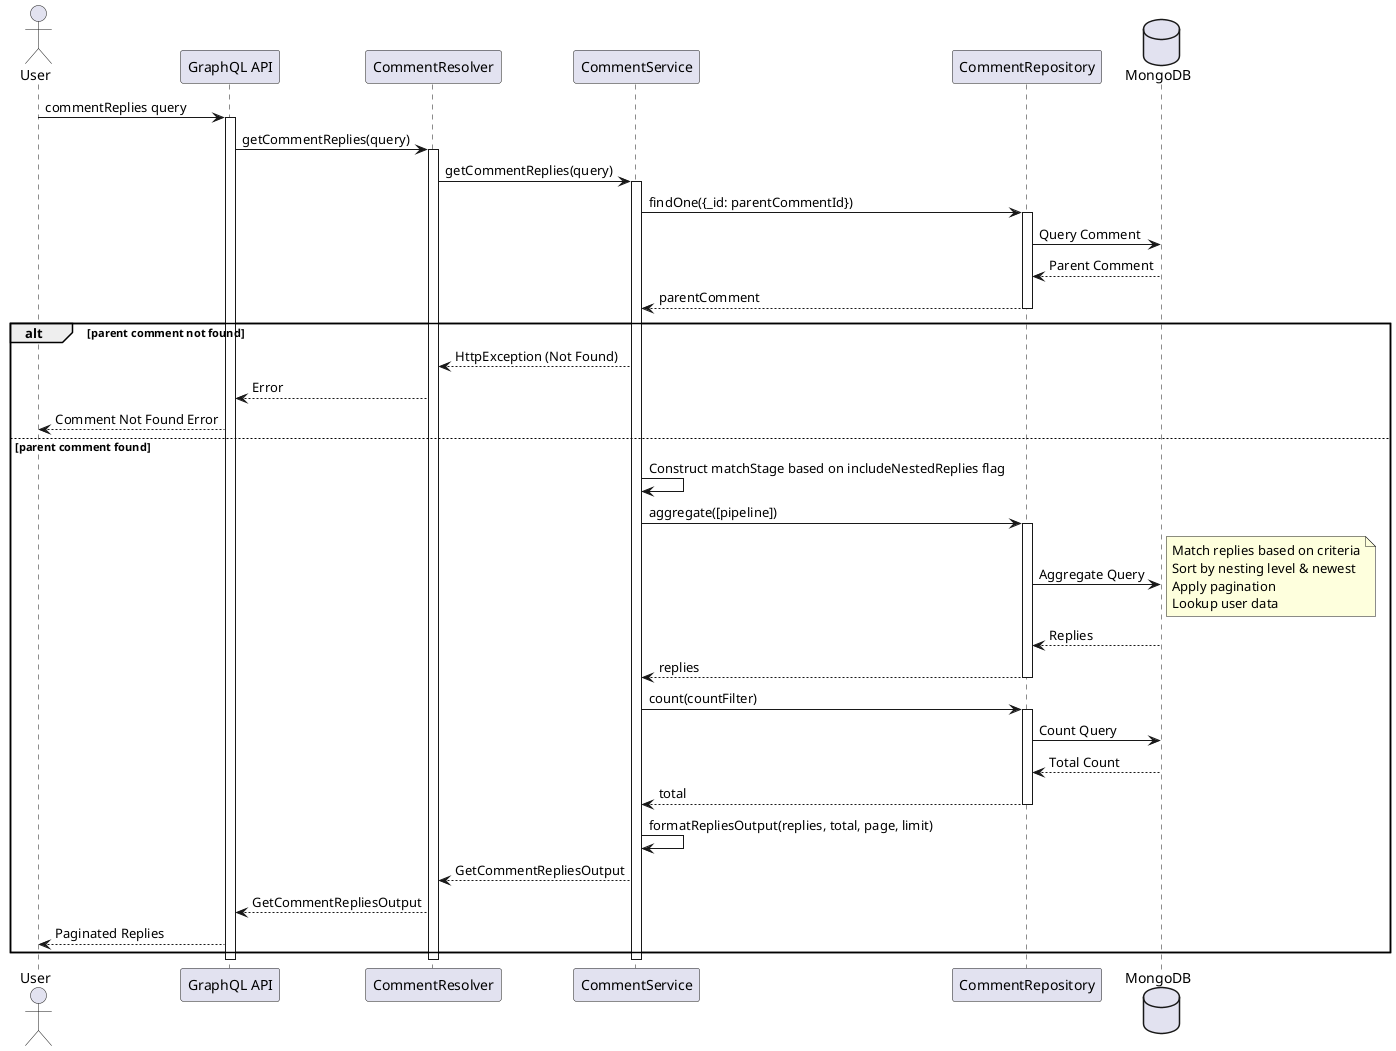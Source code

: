 @startuml Get Comment Replies Flow

actor User
participant "GraphQL API" as API
participant "CommentResolver" as Resolver
participant "CommentService" as Service
participant "CommentRepository" as Repository
database "MongoDB" as DB

User -> API: commentReplies query
activate API

API -> Resolver: getCommentReplies(query)
activate Resolver

Resolver -> Service: getCommentReplies(query)
activate Service

Service -> Repository: findOne({_id: parentCommentId})
activate Repository
Repository -> DB: Query Comment
DB --> Repository: Parent Comment
Repository --> Service: parentComment
deactivate Repository

alt parent comment not found
    Service --> Resolver: HttpException (Not Found)
    Resolver --> API: Error
    API --> User: Comment Not Found Error
else parent comment found
    Service -> Service: Construct matchStage based on includeNestedReplies flag
    
    Service -> Repository: aggregate([pipeline])
    activate Repository
    Repository -> DB: Aggregate Query
    note right: Match replies based on criteria\nSort by nesting level & newest\nApply pagination\nLookup user data
    DB --> Repository: Replies
    Repository --> Service: replies
    deactivate Repository
    
    Service -> Repository: count(countFilter)
    activate Repository
    Repository -> DB: Count Query
    DB --> Repository: Total Count
    Repository --> Service: total
    deactivate Repository
    
    Service -> Service: formatRepliesOutput(replies, total, page, limit)
    
    Service --> Resolver: GetCommentRepliesOutput
    Resolver --> API: GetCommentRepliesOutput
    API --> User: Paginated Replies
end

deactivate Service
deactivate Resolver
deactivate API

@enduml 